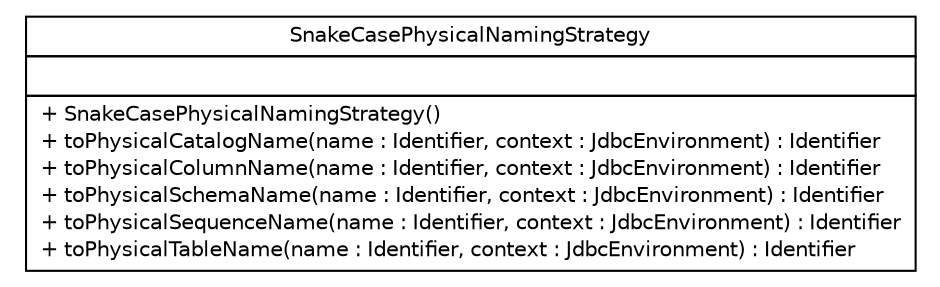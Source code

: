 #!/usr/local/bin/dot
#
# Class diagram 
# Generated by UMLGraph version R5_6-24-gf6e263 (http://www.umlgraph.org/)
#

digraph G {
	edge [fontname="Helvetica",fontsize=10,labelfontname="Helvetica",labelfontsize=10];
	node [fontname="Helvetica",fontsize=10,shape=plaintext];
	nodesep=0.25;
	ranksep=0.5;
	// nl.b3p.brmo.persistence.SnakeCasePhysicalNamingStrategy
	c80 [label=<<table title="nl.b3p.brmo.persistence.SnakeCasePhysicalNamingStrategy" border="0" cellborder="1" cellspacing="0" cellpadding="2" port="p" href="./SnakeCasePhysicalNamingStrategy.html">
		<tr><td><table border="0" cellspacing="0" cellpadding="1">
<tr><td align="center" balign="center"> SnakeCasePhysicalNamingStrategy </td></tr>
		</table></td></tr>
		<tr><td><table border="0" cellspacing="0" cellpadding="1">
<tr><td align="left" balign="left">  </td></tr>
		</table></td></tr>
		<tr><td><table border="0" cellspacing="0" cellpadding="1">
<tr><td align="left" balign="left"> + SnakeCasePhysicalNamingStrategy() </td></tr>
<tr><td align="left" balign="left"> + toPhysicalCatalogName(name : Identifier, context : JdbcEnvironment) : Identifier </td></tr>
<tr><td align="left" balign="left"> + toPhysicalColumnName(name : Identifier, context : JdbcEnvironment) : Identifier </td></tr>
<tr><td align="left" balign="left"> + toPhysicalSchemaName(name : Identifier, context : JdbcEnvironment) : Identifier </td></tr>
<tr><td align="left" balign="left"> + toPhysicalSequenceName(name : Identifier, context : JdbcEnvironment) : Identifier </td></tr>
<tr><td align="left" balign="left"> + toPhysicalTableName(name : Identifier, context : JdbcEnvironment) : Identifier </td></tr>
		</table></td></tr>
		</table>>, URL="./SnakeCasePhysicalNamingStrategy.html", fontname="Helvetica", fontcolor="black", fontsize=10.0];
}

